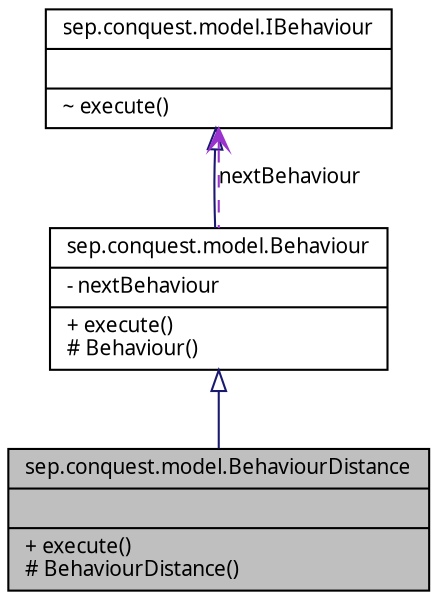 digraph G
{
  edge [fontname="FreeSans.ttf",fontsize="10",labelfontname="FreeSans.ttf",labelfontsize="10"];
  node [fontname="FreeSans.ttf",fontsize="10",shape=record];
  Node1 [label="{sep.conquest.model.BehaviourDistance\n||+ execute()\l# BehaviourDistance()\l}",height=0.2,width=0.4,color="black", fillcolor="grey75", style="filled" fontcolor="black"];
  Node2 -> Node1 [dir=back,color="midnightblue",fontsize="10",style="solid",arrowtail="empty"];
  Node2 [label="{sep.conquest.model.Behaviour\n|- nextBehaviour\l|+ execute()\l# Behaviour()\l}",height=0.2,width=0.4,color="black", fillcolor="white", style="filled",URL="$classsep_1_1conquest_1_1model_1_1_behaviour.html"];
  Node3 -> Node2 [dir=back,color="midnightblue",fontsize="10",style="solid",arrowtail="empty"];
  Node3 [label="{sep.conquest.model.IBehaviour\n||~ execute()\l}",height=0.2,width=0.4,color="black", fillcolor="white", style="filled",URL="$interfacesep_1_1conquest_1_1model_1_1_i_behaviour.html"];
  Node3 -> Node2 [dir=back,color="darkorchid3",fontsize="10",style="dashed",label="nextBehaviour",arrowtail="open"];
}
